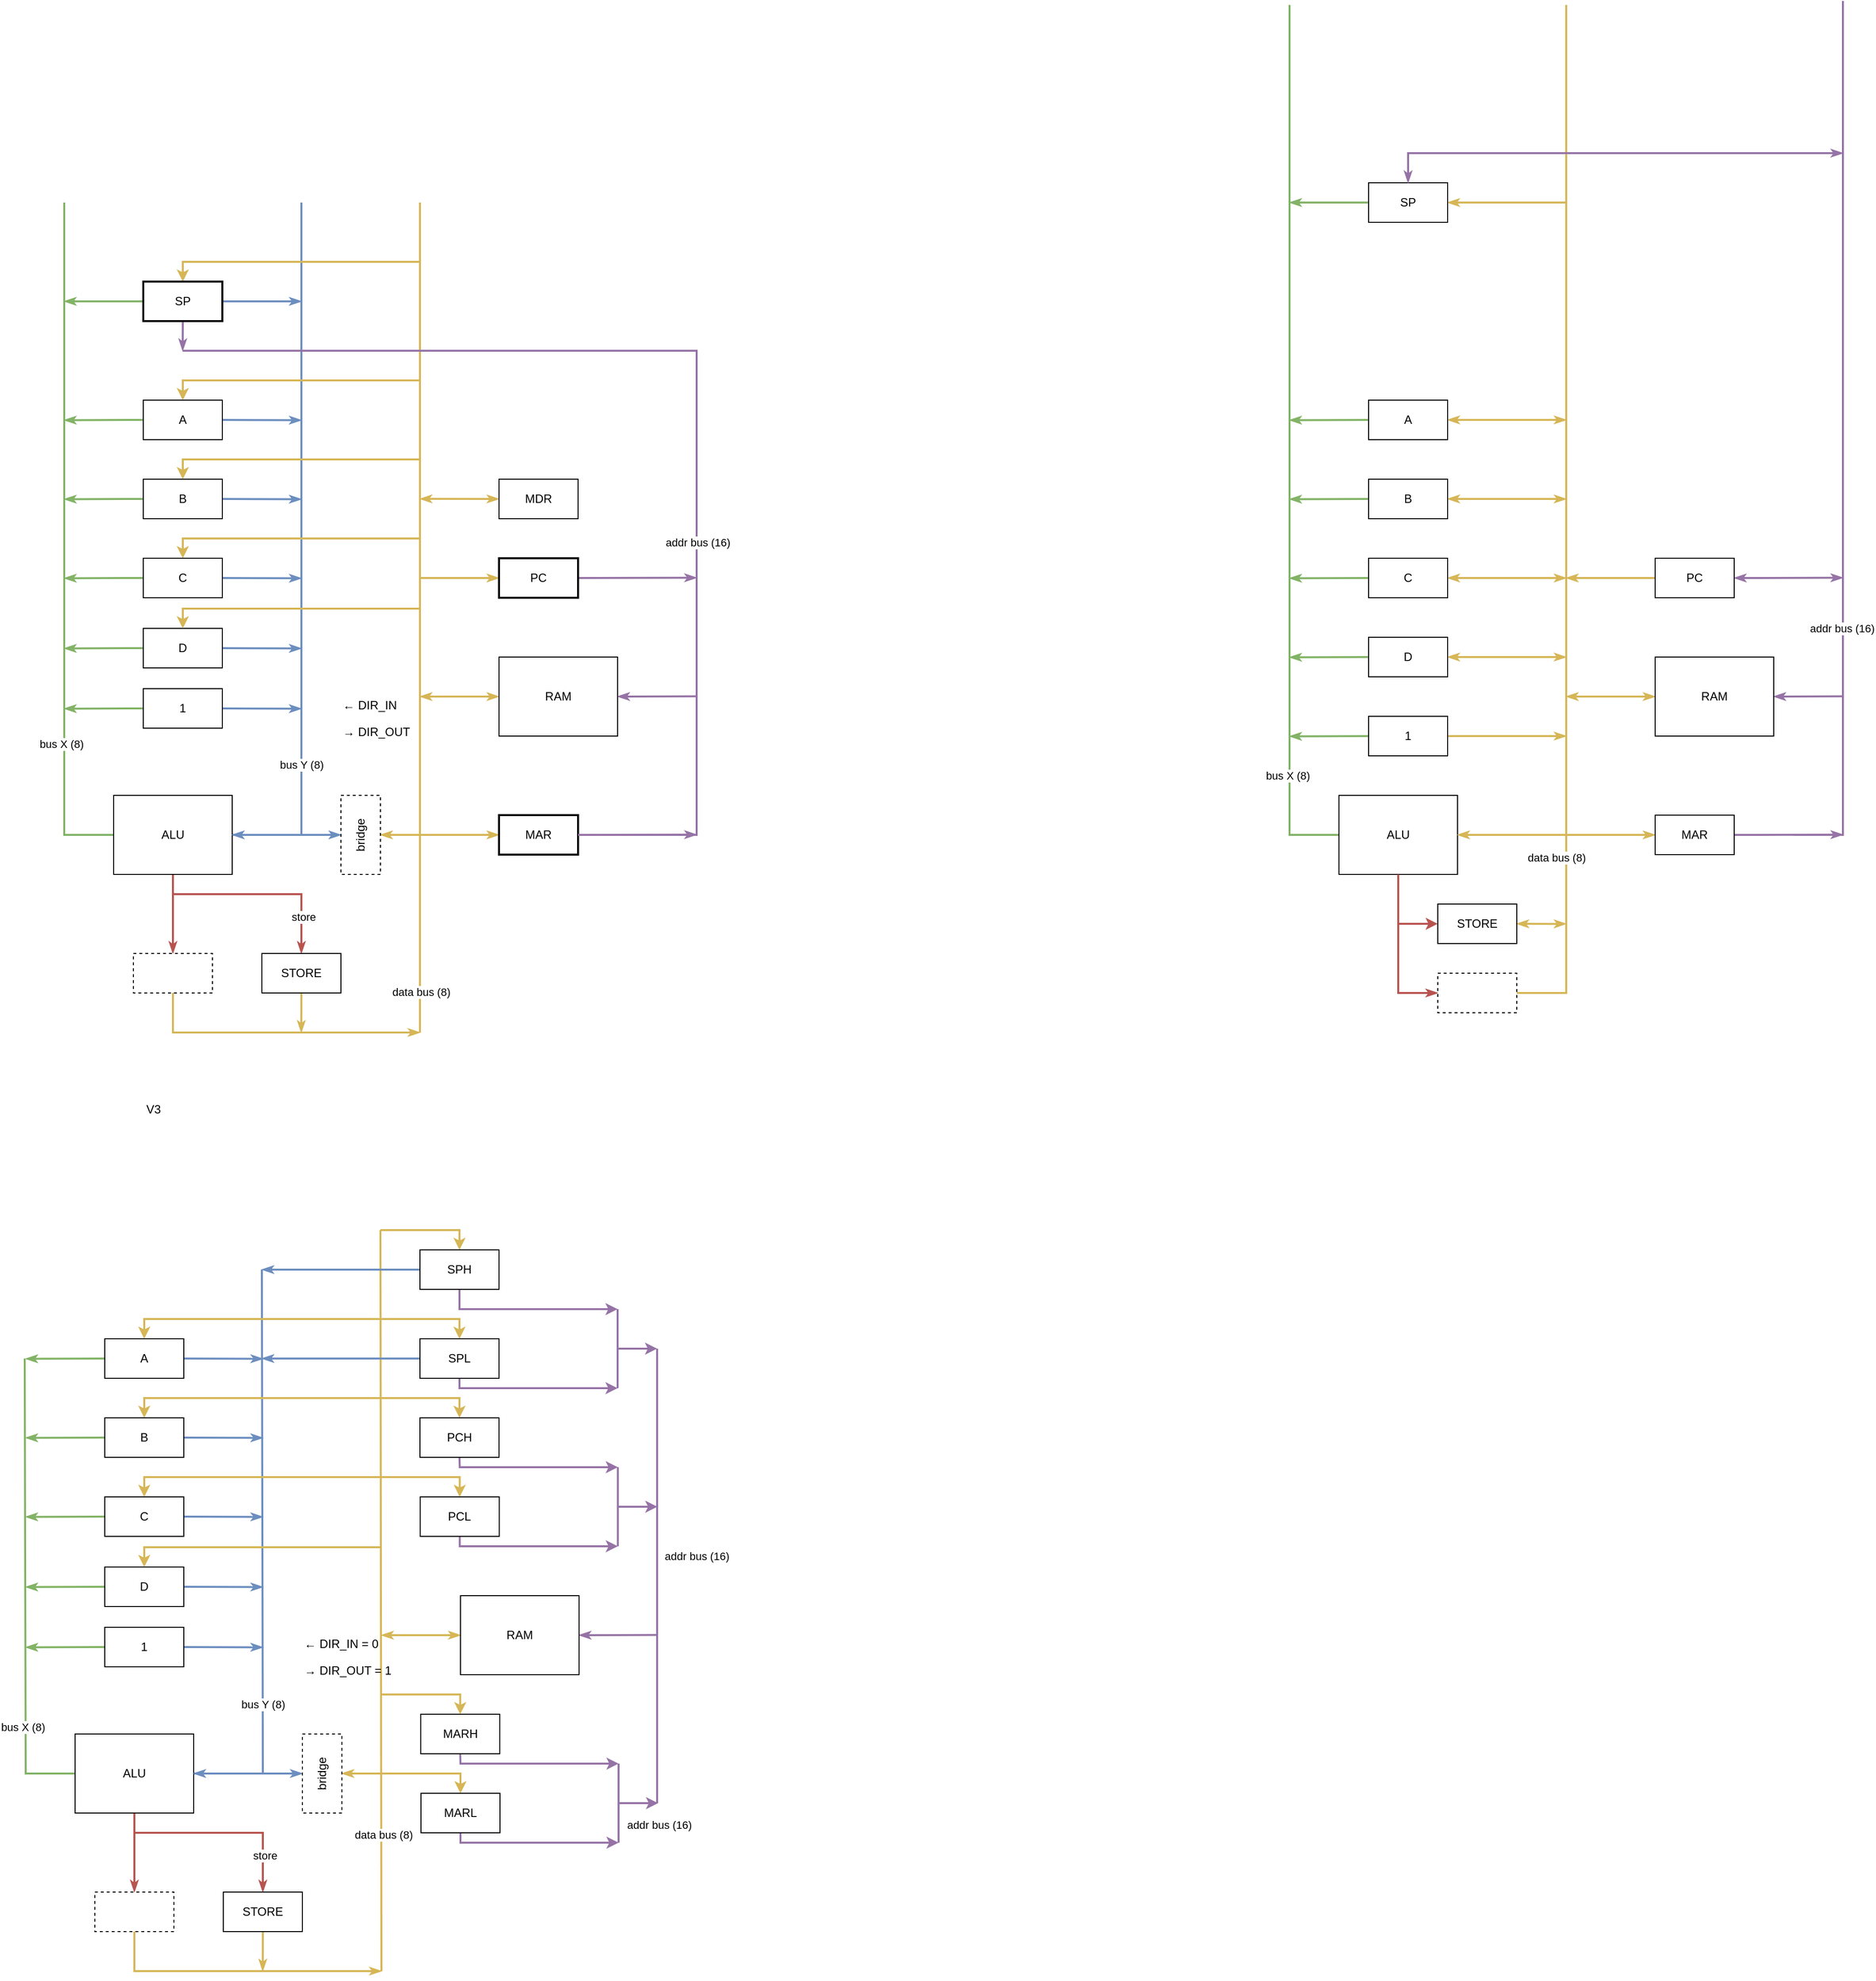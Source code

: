 <mxfile>
    <diagram id="ETKt579bIk2jOSbxSD9Q" name="Page-1">
        <mxGraphModel dx="2590" dy="2012" grid="0" gridSize="10" guides="1" tooltips="1" connect="1" arrows="1" fold="1" page="0" pageScale="1" pageWidth="850" pageHeight="1100" math="0" shadow="0">
            <root>
                <mxCell id="0"/>
                <mxCell id="1" parent="0"/>
                <mxCell id="23" style="edgeStyle=none;html=1;exitX=0.5;exitY=1;exitDx=0;exitDy=0;entryX=0.5;entryY=0;entryDx=0;entryDy=0;startArrow=none;startFill=0;endArrow=classicThin;endFill=1;fillColor=#f8cecc;strokeColor=#b85450;strokeWidth=2;" parent="1" source="2" target="22" edge="1">
                    <mxGeometry relative="1" as="geometry"/>
                </mxCell>
                <mxCell id="47" style="edgeStyle=none;html=1;exitX=0;exitY=0.5;exitDx=0;exitDy=0;startArrow=none;startFill=0;endArrow=none;endFill=0;fillColor=#d5e8d4;strokeColor=#82b366;strokeWidth=2;rounded=0;" parent="1" source="2" edge="1">
                    <mxGeometry relative="1" as="geometry">
                        <mxPoint x="120" y="-80" as="targetPoint"/>
                        <Array as="points">
                            <mxPoint x="120" y="560"/>
                        </Array>
                    </mxGeometry>
                </mxCell>
                <mxCell id="87" value="bus X (8)" style="edgeLabel;html=1;align=center;verticalAlign=middle;resizable=0;points=[];" parent="47" vertex="1" connectable="0">
                    <mxGeometry x="-0.5" y="1" relative="1" as="geometry">
                        <mxPoint x="-2" y="30" as="offset"/>
                    </mxGeometry>
                </mxCell>
                <mxCell id="51" style="edgeStyle=none;html=1;exitX=1;exitY=0.5;exitDx=0;exitDy=0;startArrow=none;startFill=0;endArrow=none;endFill=0;fillColor=#dae8fc;strokeColor=#6c8ebf;rounded=0;strokeWidth=2;" parent="1" source="2" edge="1">
                    <mxGeometry relative="1" as="geometry">
                        <mxPoint x="360" y="-80" as="targetPoint"/>
                        <Array as="points">
                            <mxPoint x="360" y="560"/>
                        </Array>
                    </mxGeometry>
                </mxCell>
                <mxCell id="88" value="bus Y (8)" style="edgeLabel;html=1;align=center;verticalAlign=middle;resizable=0;points=[];" parent="51" vertex="1" connectable="0">
                    <mxGeometry x="-0.603" relative="1" as="geometry">
                        <mxPoint as="offset"/>
                    </mxGeometry>
                </mxCell>
                <mxCell id="77" style="edgeStyle=none;rounded=0;html=1;exitX=0.5;exitY=1;exitDx=0;exitDy=0;entryX=0.5;entryY=0;entryDx=0;entryDy=0;startArrow=none;startFill=0;endArrow=classicThin;endFill=1;fillColor=#f8cecc;strokeColor=#b85450;strokeWidth=2;" parent="1" source="2" target="76" edge="1">
                    <mxGeometry relative="1" as="geometry">
                        <Array as="points">
                            <mxPoint x="230" y="620"/>
                            <mxPoint x="360" y="620"/>
                        </Array>
                    </mxGeometry>
                </mxCell>
                <mxCell id="93" value="store" style="edgeLabel;html=1;align=center;verticalAlign=middle;resizable=0;points=[];" parent="77" vertex="1" connectable="0">
                    <mxGeometry x="0.648" y="2" relative="1" as="geometry">
                        <mxPoint as="offset"/>
                    </mxGeometry>
                </mxCell>
                <mxCell id="2" value="ALU" style="rounded=0;whiteSpace=wrap;html=1;" parent="1" vertex="1">
                    <mxGeometry x="170" y="520" width="120" height="80" as="geometry"/>
                </mxCell>
                <mxCell id="45" style="edgeStyle=none;html=1;exitX=0;exitY=0.5;exitDx=0;exitDy=0;startArrow=none;startFill=0;endArrow=classicThin;endFill=1;fillColor=#d5e8d4;strokeColor=#82b366;strokeWidth=2;" parent="1" source="4" edge="1">
                    <mxGeometry relative="1" as="geometry">
                        <mxPoint x="120" y="300.261" as="targetPoint"/>
                    </mxGeometry>
                </mxCell>
                <mxCell id="52" style="edgeStyle=none;html=1;exitX=1;exitY=0.5;exitDx=0;exitDy=0;startArrow=none;startFill=0;endArrow=classicThin;endFill=1;fillColor=#dae8fc;strokeColor=#6c8ebf;strokeWidth=2;" parent="1" source="4" edge="1">
                    <mxGeometry relative="1" as="geometry">
                        <mxPoint x="360" y="300.261" as="targetPoint"/>
                    </mxGeometry>
                </mxCell>
                <mxCell id="68" style="edgeStyle=none;rounded=0;html=1;exitX=0.5;exitY=0;exitDx=0;exitDy=0;startArrow=classic;startFill=1;endArrow=none;endFill=0;fillColor=#fff2cc;strokeColor=#d6b656;strokeWidth=2;" parent="1" source="4" edge="1">
                    <mxGeometry relative="1" as="geometry">
                        <mxPoint x="480" y="260" as="targetPoint"/>
                        <Array as="points">
                            <mxPoint x="240" y="260"/>
                        </Array>
                    </mxGeometry>
                </mxCell>
                <mxCell id="4" value="C" style="rounded=0;whiteSpace=wrap;html=1;" parent="1" vertex="1">
                    <mxGeometry x="200" y="280" width="80" height="40" as="geometry"/>
                </mxCell>
                <mxCell id="46" style="edgeStyle=none;html=1;exitX=0;exitY=0.5;exitDx=0;exitDy=0;startArrow=none;startFill=0;endArrow=classicThin;endFill=1;fillColor=#d5e8d4;strokeColor=#82b366;strokeWidth=2;" parent="1" source="5" edge="1">
                    <mxGeometry relative="1" as="geometry">
                        <mxPoint x="120" y="220.261" as="targetPoint"/>
                    </mxGeometry>
                </mxCell>
                <mxCell id="53" style="edgeStyle=none;html=1;exitX=1;exitY=0.5;exitDx=0;exitDy=0;startArrow=none;startFill=0;endArrow=classicThin;endFill=1;fillColor=#dae8fc;strokeColor=#6c8ebf;strokeWidth=2;" parent="1" source="5" edge="1">
                    <mxGeometry relative="1" as="geometry">
                        <mxPoint x="360" y="220.261" as="targetPoint"/>
                    </mxGeometry>
                </mxCell>
                <mxCell id="69" style="edgeStyle=none;rounded=0;html=1;exitX=0.5;exitY=0;exitDx=0;exitDy=0;startArrow=classic;startFill=1;endArrow=none;endFill=0;fillColor=#fff2cc;strokeColor=#d6b656;strokeWidth=2;" parent="1" source="5" edge="1">
                    <mxGeometry relative="1" as="geometry">
                        <mxPoint x="480" y="180" as="targetPoint"/>
                        <Array as="points">
                            <mxPoint x="240" y="180"/>
                        </Array>
                    </mxGeometry>
                </mxCell>
                <mxCell id="5" value="B" style="rounded=0;whiteSpace=wrap;html=1;" parent="1" vertex="1">
                    <mxGeometry x="200" y="200" width="80" height="40" as="geometry"/>
                </mxCell>
                <mxCell id="48" style="edgeStyle=none;html=1;exitX=0;exitY=0.5;exitDx=0;exitDy=0;startArrow=none;startFill=0;endArrow=classicThin;endFill=1;fillColor=#d5e8d4;strokeColor=#82b366;strokeWidth=2;" parent="1" source="6" edge="1">
                    <mxGeometry relative="1" as="geometry">
                        <mxPoint x="120" y="140.261" as="targetPoint"/>
                    </mxGeometry>
                </mxCell>
                <mxCell id="54" style="edgeStyle=none;html=1;exitX=1;exitY=0.5;exitDx=0;exitDy=0;startArrow=none;startFill=0;endArrow=classicThin;endFill=1;fillColor=#dae8fc;strokeColor=#6c8ebf;strokeWidth=2;" parent="1" source="6" edge="1">
                    <mxGeometry relative="1" as="geometry">
                        <mxPoint x="360" y="140.261" as="targetPoint"/>
                    </mxGeometry>
                </mxCell>
                <mxCell id="70" style="edgeStyle=none;rounded=0;html=1;exitX=0.5;exitY=0;exitDx=0;exitDy=0;startArrow=classic;startFill=1;endArrow=none;endFill=0;fillColor=#fff2cc;strokeColor=#d6b656;strokeWidth=2;" parent="1" source="6" edge="1">
                    <mxGeometry relative="1" as="geometry">
                        <mxPoint x="480" y="100" as="targetPoint"/>
                        <Array as="points">
                            <mxPoint x="240" y="100"/>
                        </Array>
                    </mxGeometry>
                </mxCell>
                <mxCell id="6" value="A" style="rounded=0;whiteSpace=wrap;html=1;" parent="1" vertex="1">
                    <mxGeometry x="200" y="120" width="80" height="40" as="geometry"/>
                </mxCell>
                <mxCell id="20" style="edgeStyle=none;html=1;exitX=0;exitY=0.5;exitDx=0;exitDy=0;startArrow=classicThin;startFill=1;endArrow=classicThin;endFill=1;fillColor=#dae8fc;strokeColor=#6c8ebf;entryX=1;entryY=0.5;entryDx=0;entryDy=0;strokeWidth=2;" parent="1" source="19" target="2" edge="1">
                    <mxGeometry relative="1" as="geometry">
                        <mxPoint x="360" y="460" as="targetPoint"/>
                    </mxGeometry>
                </mxCell>
                <mxCell id="55" style="edgeStyle=none;html=1;exitX=1;exitY=0.5;exitDx=0;exitDy=0;startArrow=classicThin;startFill=1;endArrow=none;endFill=0;fillColor=#fff2cc;strokeColor=#d6b656;strokeWidth=2;" parent="1" source="19" edge="1">
                    <mxGeometry relative="1" as="geometry">
                        <mxPoint x="480" y="560" as="targetPoint"/>
                    </mxGeometry>
                </mxCell>
                <mxCell id="19" value="bridge" style="rounded=0;whiteSpace=wrap;html=1;dashed=1;horizontal=0;" parent="1" vertex="1">
                    <mxGeometry x="400" y="520" width="40" height="80" as="geometry"/>
                </mxCell>
                <mxCell id="66" style="edgeStyle=none;rounded=0;html=1;exitX=0.5;exitY=1;exitDx=0;exitDy=0;startArrow=none;startFill=0;endArrow=classicThin;endFill=1;fillColor=#fff2cc;strokeColor=#d6b656;strokeWidth=2;" parent="1" source="22" edge="1">
                    <mxGeometry relative="1" as="geometry">
                        <mxPoint x="480" y="760" as="targetPoint"/>
                        <Array as="points">
                            <mxPoint x="230" y="760"/>
                        </Array>
                    </mxGeometry>
                </mxCell>
                <mxCell id="22" value="" style="rounded=0;whiteSpace=wrap;html=1;dashed=1;" parent="1" vertex="1">
                    <mxGeometry x="190" y="680" width="80" height="40" as="geometry"/>
                </mxCell>
                <mxCell id="33" style="edgeStyle=none;html=1;exitX=0;exitY=0.5;exitDx=0;exitDy=0;startArrow=classicThin;startFill=1;endArrow=classicThin;endFill=1;fillColor=#fff2cc;strokeColor=#d6b656;strokeWidth=2;" parent="1" source="24" edge="1">
                    <mxGeometry relative="1" as="geometry">
                        <mxPoint x="480" y="420" as="targetPoint"/>
                    </mxGeometry>
                </mxCell>
                <mxCell id="85" style="edgeStyle=none;rounded=0;html=1;exitX=1;exitY=0.5;exitDx=0;exitDy=0;strokeWidth=2;startArrow=classicThin;startFill=1;endArrow=none;endFill=0;fillColor=#e1d5e7;strokeColor=#9673a6;" parent="1" source="24" edge="1">
                    <mxGeometry relative="1" as="geometry">
                        <mxPoint x="760.0" y="419.769" as="targetPoint"/>
                    </mxGeometry>
                </mxCell>
                <mxCell id="24" value="RAM" style="rounded=0;whiteSpace=wrap;html=1;" parent="1" vertex="1">
                    <mxGeometry x="560" y="380" width="120" height="80" as="geometry"/>
                </mxCell>
                <mxCell id="34" style="edgeStyle=none;html=1;exitX=0;exitY=0.5;exitDx=0;exitDy=0;startArrow=classicThin;startFill=1;endArrow=none;endFill=0;fillColor=#fff2cc;strokeColor=#d6b656;strokeWidth=2;" parent="1" source="25" edge="1">
                    <mxGeometry relative="1" as="geometry">
                        <mxPoint x="480" y="560" as="targetPoint"/>
                    </mxGeometry>
                </mxCell>
                <mxCell id="84" style="edgeStyle=none;rounded=0;html=1;exitX=1;exitY=0.5;exitDx=0;exitDy=0;strokeWidth=2;startArrow=none;startFill=0;endArrow=classicThin;endFill=1;fillColor=#e1d5e7;strokeColor=#9673a6;" parent="1" source="25" edge="1">
                    <mxGeometry relative="1" as="geometry">
                        <mxPoint x="760.0" y="559.769" as="targetPoint"/>
                    </mxGeometry>
                </mxCell>
                <mxCell id="25" value="MAR" style="rounded=0;whiteSpace=wrap;html=1;strokeWidth=2;" parent="1" vertex="1">
                    <mxGeometry x="560" y="540" width="80" height="40" as="geometry"/>
                </mxCell>
                <mxCell id="36" style="edgeStyle=none;html=1;exitX=0;exitY=0.5;exitDx=0;exitDy=0;startArrow=classicThin;startFill=1;endArrow=none;endFill=0;fillColor=#fff2cc;strokeColor=#d6b656;strokeWidth=2;" parent="1" source="26" edge="1">
                    <mxGeometry relative="1" as="geometry">
                        <mxPoint x="480" y="300" as="targetPoint"/>
                    </mxGeometry>
                </mxCell>
                <mxCell id="83" style="edgeStyle=none;rounded=0;html=1;exitX=1;exitY=0.5;exitDx=0;exitDy=0;strokeWidth=2;startArrow=none;startFill=0;endArrow=classicThin;endFill=1;fillColor=#e1d5e7;strokeColor=#9673a6;" parent="1" source="26" edge="1">
                    <mxGeometry relative="1" as="geometry">
                        <mxPoint x="760.0" y="299.769" as="targetPoint"/>
                    </mxGeometry>
                </mxCell>
                <mxCell id="26" value="PC" style="rounded=0;whiteSpace=wrap;html=1;strokeWidth=2;" parent="1" vertex="1">
                    <mxGeometry x="560" y="280" width="80" height="40" as="geometry"/>
                </mxCell>
                <mxCell id="43" style="edgeStyle=none;html=1;exitX=0;exitY=0.5;exitDx=0;exitDy=0;startArrow=none;startFill=0;endArrow=classicThin;endFill=1;fillColor=#d5e8d4;strokeColor=#82b366;strokeWidth=2;" parent="1" source="42" edge="1">
                    <mxGeometry relative="1" as="geometry">
                        <mxPoint x="120" y="432.261" as="targetPoint"/>
                    </mxGeometry>
                </mxCell>
                <mxCell id="44" style="edgeStyle=none;html=1;exitX=1;exitY=0.5;exitDx=0;exitDy=0;startArrow=none;startFill=0;endArrow=classicThin;endFill=1;fillColor=#dae8fc;strokeColor=#6c8ebf;strokeWidth=2;" parent="1" source="42" edge="1">
                    <mxGeometry relative="1" as="geometry">
                        <mxPoint x="360" y="432.261" as="targetPoint"/>
                    </mxGeometry>
                </mxCell>
                <mxCell id="42" value="1" style="rounded=0;whiteSpace=wrap;html=1;" parent="1" vertex="1">
                    <mxGeometry x="200" y="412" width="80" height="40" as="geometry"/>
                </mxCell>
                <mxCell id="63" style="edgeStyle=none;rounded=0;html=1;exitX=0;exitY=0.5;exitDx=0;exitDy=0;startArrow=none;startFill=0;endArrow=classicThin;endFill=1;fillColor=#d5e8d4;strokeColor=#82b366;strokeWidth=2;" parent="1" source="62" edge="1">
                    <mxGeometry relative="1" as="geometry">
                        <mxPoint x="120" y="20" as="targetPoint"/>
                    </mxGeometry>
                </mxCell>
                <mxCell id="64" style="edgeStyle=none;rounded=0;html=1;exitX=1;exitY=0.5;exitDx=0;exitDy=0;startArrow=none;startFill=0;endArrow=classicThin;endFill=1;fillColor=#dae8fc;strokeColor=#6c8ebf;strokeWidth=2;" parent="1" source="62" edge="1">
                    <mxGeometry relative="1" as="geometry">
                        <mxPoint x="360" y="20" as="targetPoint"/>
                    </mxGeometry>
                </mxCell>
                <mxCell id="71" style="edgeStyle=none;rounded=0;html=1;exitX=0.5;exitY=0;exitDx=0;exitDy=0;startArrow=classic;startFill=1;endArrow=none;endFill=0;fillColor=#fff2cc;strokeColor=#d6b656;strokeWidth=2;" parent="1" source="62" edge="1">
                    <mxGeometry relative="1" as="geometry">
                        <mxPoint x="480" y="-20" as="targetPoint"/>
                        <Array as="points">
                            <mxPoint x="240" y="-20"/>
                        </Array>
                    </mxGeometry>
                </mxCell>
                <mxCell id="86" style="edgeStyle=none;rounded=0;html=1;exitX=0.5;exitY=1;exitDx=0;exitDy=0;strokeWidth=2;startArrow=none;startFill=0;endArrow=classicThin;endFill=1;fillColor=#e1d5e7;strokeColor=#9673a6;" parent="1" source="62" edge="1">
                    <mxGeometry relative="1" as="geometry">
                        <mxPoint x="239.87" y="70" as="targetPoint"/>
                    </mxGeometry>
                </mxCell>
                <mxCell id="62" value="SP" style="rounded=0;whiteSpace=wrap;html=1;strokeWidth=2;" parent="1" vertex="1">
                    <mxGeometry x="200" width="80" height="40" as="geometry"/>
                </mxCell>
                <mxCell id="65" value="" style="endArrow=none;html=1;rounded=0;fillColor=#fff2cc;strokeColor=#d6b656;strokeWidth=2;" parent="1" edge="1">
                    <mxGeometry width="50" height="50" relative="1" as="geometry">
                        <mxPoint x="480" y="760" as="sourcePoint"/>
                        <mxPoint x="480" y="-80" as="targetPoint"/>
                    </mxGeometry>
                </mxCell>
                <mxCell id="89" value="data bus (8)" style="edgeLabel;html=1;align=center;verticalAlign=middle;resizable=0;points=[];" parent="65" vertex="1" connectable="0">
                    <mxGeometry x="-0.712" y="-1" relative="1" as="geometry">
                        <mxPoint y="80" as="offset"/>
                    </mxGeometry>
                </mxCell>
                <mxCell id="79" style="edgeStyle=none;rounded=1;html=1;exitX=0.5;exitY=1;exitDx=0;exitDy=0;startArrow=none;startFill=0;endArrow=classicThin;endFill=1;fillColor=#fff2cc;strokeColor=#d6b656;strokeWidth=2;" parent="1" source="76" edge="1">
                    <mxGeometry relative="1" as="geometry">
                        <mxPoint x="359.91" y="760" as="targetPoint"/>
                    </mxGeometry>
                </mxCell>
                <mxCell id="76" value="STORE" style="rounded=0;whiteSpace=wrap;html=1;" parent="1" vertex="1">
                    <mxGeometry x="320" y="680" width="80" height="40" as="geometry"/>
                </mxCell>
                <mxCell id="80" value="" style="endArrow=none;html=1;rounded=0;strokeWidth=2;fillColor=#e1d5e7;strokeColor=#9673a6;exitX=1;exitY=0.5;exitDx=0;exitDy=0;" parent="1" source="25" edge="1">
                    <mxGeometry width="50" height="50" relative="1" as="geometry">
                        <mxPoint x="760" y="520" as="sourcePoint"/>
                        <mxPoint x="240" y="70" as="targetPoint"/>
                        <Array as="points">
                            <mxPoint x="760" y="560"/>
                            <mxPoint x="760" y="70"/>
                        </Array>
                    </mxGeometry>
                </mxCell>
                <mxCell id="90" value="addr bus (16)" style="edgeLabel;html=1;align=center;verticalAlign=middle;resizable=0;points=[];" parent="80" vertex="1" connectable="0">
                    <mxGeometry x="-0.263" y="-1" relative="1" as="geometry">
                        <mxPoint as="offset"/>
                    </mxGeometry>
                </mxCell>
                <mxCell id="91" value="&lt;p&gt;&lt;font style=&quot;font-size: 12px;&quot;&gt;← DIR_IN&lt;/font&gt;&lt;/p&gt;&lt;p&gt;&lt;span style=&quot;background-color: initial;&quot;&gt;→ DIR_OUT&lt;/span&gt;&lt;/p&gt;" style="text;html=1;align=left;verticalAlign=middle;resizable=0;points=[];autosize=1;strokeColor=none;fillColor=none;" parent="1" vertex="1">
                    <mxGeometry x="400" y="403" width="86" height="77" as="geometry"/>
                </mxCell>
                <mxCell id="95" style="edgeStyle=none;html=1;exitX=0;exitY=0.5;exitDx=0;exitDy=0;startArrow=none;startFill=0;endArrow=none;endFill=0;fillColor=#d5e8d4;strokeColor=#82b366;strokeWidth=2;rounded=0;" parent="1" source="101" edge="1">
                    <mxGeometry relative="1" as="geometry">
                        <mxPoint x="1360" y="-280" as="targetPoint"/>
                        <Array as="points">
                            <mxPoint x="1360" y="560"/>
                        </Array>
                    </mxGeometry>
                </mxCell>
                <mxCell id="96" value="bus X (8)" style="edgeLabel;html=1;align=center;verticalAlign=middle;resizable=0;points=[];" parent="95" vertex="1" connectable="0">
                    <mxGeometry x="-0.5" y="1" relative="1" as="geometry">
                        <mxPoint x="-1" y="112" as="offset"/>
                    </mxGeometry>
                </mxCell>
                <mxCell id="156" style="edgeStyle=none;html=1;exitX=0.5;exitY=1;exitDx=0;exitDy=0;entryX=0;entryY=0.5;entryDx=0;entryDy=0;strokeWidth=2;startArrow=none;startFill=0;endArrow=classic;endFill=1;rounded=0;fillColor=#f8cecc;strokeColor=#b85450;" parent="1" source="101" target="155" edge="1">
                    <mxGeometry relative="1" as="geometry">
                        <Array as="points">
                            <mxPoint x="1470" y="650"/>
                        </Array>
                    </mxGeometry>
                </mxCell>
                <mxCell id="101" value="ALU" style="rounded=0;whiteSpace=wrap;html=1;" parent="1" vertex="1">
                    <mxGeometry x="1410" y="520" width="120" height="80" as="geometry"/>
                </mxCell>
                <mxCell id="102" style="edgeStyle=none;html=1;exitX=0;exitY=0.5;exitDx=0;exitDy=0;startArrow=none;startFill=0;endArrow=classicThin;endFill=1;fillColor=#d5e8d4;strokeColor=#82b366;strokeWidth=2;" parent="1" source="105" edge="1">
                    <mxGeometry relative="1" as="geometry">
                        <mxPoint x="1360" y="300.261" as="targetPoint"/>
                    </mxGeometry>
                </mxCell>
                <mxCell id="103" style="edgeStyle=none;html=1;exitX=1;exitY=0.5;exitDx=0;exitDy=0;startArrow=classicThin;startFill=1;endArrow=classicThin;endFill=1;fillColor=#fff2cc;strokeColor=#d6b656;strokeWidth=2;" parent="1" source="105" edge="1">
                    <mxGeometry relative="1" as="geometry">
                        <mxPoint x="1640" y="300" as="targetPoint"/>
                    </mxGeometry>
                </mxCell>
                <mxCell id="105" value="C" style="rounded=0;whiteSpace=wrap;html=1;" parent="1" vertex="1">
                    <mxGeometry x="1440" y="280" width="80" height="40" as="geometry"/>
                </mxCell>
                <mxCell id="106" style="edgeStyle=none;html=1;exitX=0;exitY=0.5;exitDx=0;exitDy=0;startArrow=none;startFill=0;endArrow=classicThin;endFill=1;fillColor=#d5e8d4;strokeColor=#82b366;strokeWidth=2;" parent="1" source="109" edge="1">
                    <mxGeometry relative="1" as="geometry">
                        <mxPoint x="1360" y="220.261" as="targetPoint"/>
                    </mxGeometry>
                </mxCell>
                <mxCell id="107" style="edgeStyle=none;html=1;exitX=1;exitY=0.5;exitDx=0;exitDy=0;startArrow=classicThin;startFill=1;endArrow=classicThin;endFill=1;fillColor=#fff2cc;strokeColor=#d6b656;strokeWidth=2;" parent="1" source="109" edge="1">
                    <mxGeometry relative="1" as="geometry">
                        <mxPoint x="1640" y="220" as="targetPoint"/>
                    </mxGeometry>
                </mxCell>
                <mxCell id="109" value="B" style="rounded=0;whiteSpace=wrap;html=1;" parent="1" vertex="1">
                    <mxGeometry x="1440" y="200" width="80" height="40" as="geometry"/>
                </mxCell>
                <mxCell id="110" style="edgeStyle=none;html=1;exitX=0;exitY=0.5;exitDx=0;exitDy=0;startArrow=none;startFill=0;endArrow=classicThin;endFill=1;fillColor=#d5e8d4;strokeColor=#82b366;strokeWidth=2;" parent="1" source="113" edge="1">
                    <mxGeometry relative="1" as="geometry">
                        <mxPoint x="1360" y="140.261" as="targetPoint"/>
                    </mxGeometry>
                </mxCell>
                <mxCell id="111" style="edgeStyle=none;html=1;exitX=1;exitY=0.5;exitDx=0;exitDy=0;startArrow=classicThin;startFill=1;endArrow=classicThin;endFill=1;fillColor=#fff2cc;strokeColor=#d6b656;strokeWidth=2;" parent="1" source="113" edge="1">
                    <mxGeometry relative="1" as="geometry">
                        <mxPoint x="1640" y="140" as="targetPoint"/>
                    </mxGeometry>
                </mxCell>
                <mxCell id="113" value="A" style="rounded=0;whiteSpace=wrap;html=1;" parent="1" vertex="1">
                    <mxGeometry x="1440" y="120" width="80" height="40" as="geometry"/>
                </mxCell>
                <mxCell id="117" style="edgeStyle=none;rounded=0;html=1;startArrow=none;startFill=0;endArrow=classicThin;endFill=1;fillColor=#f8cecc;strokeColor=#b85450;strokeWidth=2;exitX=0.5;exitY=1;exitDx=0;exitDy=0;entryX=0;entryY=0.5;entryDx=0;entryDy=0;" parent="1" source="101" target="153" edge="1">
                    <mxGeometry relative="1" as="geometry">
                        <mxPoint x="1640" y="650" as="targetPoint"/>
                        <Array as="points">
                            <mxPoint x="1470" y="720"/>
                        </Array>
                        <mxPoint x="1389" y="652" as="sourcePoint"/>
                    </mxGeometry>
                </mxCell>
                <mxCell id="119" style="edgeStyle=none;html=1;exitX=0;exitY=0.5;exitDx=0;exitDy=0;startArrow=classicThin;startFill=1;endArrow=classicThin;endFill=1;fillColor=#fff2cc;strokeColor=#d6b656;strokeWidth=2;" parent="1" source="121" edge="1">
                    <mxGeometry relative="1" as="geometry">
                        <mxPoint x="1640.0" y="420" as="targetPoint"/>
                    </mxGeometry>
                </mxCell>
                <mxCell id="120" style="edgeStyle=none;rounded=0;html=1;exitX=1;exitY=0.5;exitDx=0;exitDy=0;strokeWidth=2;startArrow=classicThin;startFill=1;endArrow=none;endFill=0;fillColor=#e1d5e7;strokeColor=#9673a6;" parent="1" source="121" edge="1">
                    <mxGeometry relative="1" as="geometry">
                        <mxPoint x="1920" y="419.769" as="targetPoint"/>
                    </mxGeometry>
                </mxCell>
                <mxCell id="121" value="RAM" style="rounded=0;whiteSpace=wrap;html=1;" parent="1" vertex="1">
                    <mxGeometry x="1730" y="380" width="120" height="80" as="geometry"/>
                </mxCell>
                <mxCell id="122" style="edgeStyle=none;html=1;exitX=0;exitY=0.5;exitDx=0;exitDy=0;startArrow=classicThin;startFill=1;endArrow=none;endFill=0;fillColor=#fff2cc;strokeColor=#d6b656;strokeWidth=2;" parent="1" source="124" edge="1">
                    <mxGeometry relative="1" as="geometry">
                        <mxPoint x="1640.0" y="560" as="targetPoint"/>
                    </mxGeometry>
                </mxCell>
                <mxCell id="123" style="edgeStyle=none;rounded=0;html=1;exitX=1;exitY=0.5;exitDx=0;exitDy=0;strokeWidth=2;startArrow=none;startFill=0;endArrow=classicThin;endFill=1;fillColor=#e1d5e7;strokeColor=#9673a6;" parent="1" source="124" edge="1">
                    <mxGeometry relative="1" as="geometry">
                        <mxPoint x="1920" y="559.769" as="targetPoint"/>
                    </mxGeometry>
                </mxCell>
                <mxCell id="124" value="MAR" style="rounded=0;whiteSpace=wrap;html=1;" parent="1" vertex="1">
                    <mxGeometry x="1730" y="540" width="80" height="40" as="geometry"/>
                </mxCell>
                <mxCell id="125" style="edgeStyle=none;html=1;exitX=0;exitY=0.5;exitDx=0;exitDy=0;startArrow=none;startFill=0;endArrow=classicThin;endFill=1;fillColor=#fff2cc;strokeColor=#d6b656;strokeWidth=2;" parent="1" source="127" edge="1">
                    <mxGeometry relative="1" as="geometry">
                        <mxPoint x="1640.0" y="300" as="targetPoint"/>
                    </mxGeometry>
                </mxCell>
                <mxCell id="126" style="edgeStyle=none;rounded=0;html=1;exitX=1;exitY=0.5;exitDx=0;exitDy=0;strokeWidth=2;startArrow=classicThin;startFill=1;endArrow=classicThin;endFill=1;fillColor=#e1d5e7;strokeColor=#9673a6;" parent="1" source="127" edge="1">
                    <mxGeometry relative="1" as="geometry">
                        <mxPoint x="1920" y="299.769" as="targetPoint"/>
                    </mxGeometry>
                </mxCell>
                <mxCell id="127" value="PC" style="rounded=0;whiteSpace=wrap;html=1;" parent="1" vertex="1">
                    <mxGeometry x="1730" y="280" width="80" height="40" as="geometry"/>
                </mxCell>
                <mxCell id="128" style="edgeStyle=none;html=1;exitX=0;exitY=0.5;exitDx=0;exitDy=0;startArrow=none;startFill=0;endArrow=classicThin;endFill=1;fillColor=#d5e8d4;strokeColor=#82b366;strokeWidth=2;" parent="1" source="130" edge="1">
                    <mxGeometry relative="1" as="geometry">
                        <mxPoint x="1360" y="460.261" as="targetPoint"/>
                    </mxGeometry>
                </mxCell>
                <mxCell id="129" style="edgeStyle=none;html=1;exitX=1;exitY=0.5;exitDx=0;exitDy=0;startArrow=none;startFill=0;endArrow=classicThin;endFill=1;fillColor=#fff2cc;strokeColor=#d6b656;strokeWidth=2;" parent="1" source="130" edge="1">
                    <mxGeometry relative="1" as="geometry">
                        <mxPoint x="1640" y="460" as="targetPoint"/>
                    </mxGeometry>
                </mxCell>
                <mxCell id="130" value="1" style="rounded=0;whiteSpace=wrap;html=1;" parent="1" vertex="1">
                    <mxGeometry x="1440" y="440" width="80" height="40" as="geometry"/>
                </mxCell>
                <mxCell id="136" value="" style="endArrow=none;html=1;rounded=0;fillColor=#fff2cc;strokeColor=#d6b656;strokeWidth=2;exitX=1;exitY=0.5;exitDx=0;exitDy=0;" parent="1" source="153" edge="1">
                    <mxGeometry width="50" height="50" relative="1" as="geometry">
                        <mxPoint x="1640" y="650" as="sourcePoint"/>
                        <mxPoint x="1640" y="-280" as="targetPoint"/>
                        <Array as="points">
                            <mxPoint x="1640" y="720"/>
                        </Array>
                    </mxGeometry>
                </mxCell>
                <mxCell id="137" value="data bus (8)" style="edgeLabel;html=1;align=center;verticalAlign=middle;resizable=0;points=[];" parent="136" vertex="1" connectable="0">
                    <mxGeometry x="-0.712" y="-1" relative="1" as="geometry">
                        <mxPoint x="-11" y="-36" as="offset"/>
                    </mxGeometry>
                </mxCell>
                <mxCell id="142" value="" style="endArrow=none;html=1;rounded=0;strokeWidth=2;fillColor=#e1d5e7;strokeColor=#9673a6;exitX=1;exitY=0.5;exitDx=0;exitDy=0;" parent="1" edge="1">
                    <mxGeometry width="50" height="50" relative="1" as="geometry">
                        <mxPoint x="1870" y="560" as="sourcePoint"/>
                        <mxPoint x="1920" y="-284" as="targetPoint"/>
                        <Array as="points">
                            <mxPoint x="1920" y="560"/>
                            <mxPoint x="1920" y="70"/>
                        </Array>
                    </mxGeometry>
                </mxCell>
                <mxCell id="143" value="addr bus (16)" style="edgeLabel;html=1;align=center;verticalAlign=middle;resizable=0;points=[];" parent="142" vertex="1" connectable="0">
                    <mxGeometry x="-0.263" y="-1" relative="1" as="geometry">
                        <mxPoint x="-2" y="70" as="offset"/>
                    </mxGeometry>
                </mxCell>
                <mxCell id="146" style="edgeStyle=none;rounded=0;html=1;exitX=1;exitY=0.5;exitDx=0;exitDy=0;startArrow=none;startFill=0;endArrow=classicThin;endFill=1;fillColor=#d5e8d4;strokeColor=#82b366;strokeWidth=2;" parent="1" source="148" edge="1">
                    <mxGeometry relative="1" as="geometry">
                        <mxPoint x="1360" y="-80" as="targetPoint"/>
                    </mxGeometry>
                </mxCell>
                <mxCell id="147" style="edgeStyle=none;html=1;exitX=1;exitY=0.5;exitDx=0;exitDy=0;startArrow=classicThin;startFill=1;endArrow=none;endFill=0;strokeWidth=2;fillColor=#fff2cc;strokeColor=#d6b656;" parent="1" source="148" edge="1">
                    <mxGeometry relative="1" as="geometry">
                        <mxPoint x="1640" y="-80" as="targetPoint"/>
                    </mxGeometry>
                </mxCell>
                <mxCell id="148" value="SP" style="rounded=0;whiteSpace=wrap;html=1;" parent="1" vertex="1">
                    <mxGeometry x="1440" y="-100" width="80" height="40" as="geometry"/>
                </mxCell>
                <mxCell id="150" style="edgeStyle=none;rounded=0;html=1;exitX=0.5;exitY=0;exitDx=0;exitDy=0;strokeWidth=2;startArrow=classicThin;startFill=1;endArrow=classicThin;endFill=1;fillColor=#e1d5e7;strokeColor=#9673a6;" parent="1" source="148" edge="1">
                    <mxGeometry relative="1" as="geometry">
                        <mxPoint x="1920" y="-130" as="targetPoint"/>
                        <mxPoint x="1700" y="-39.67" as="sourcePoint"/>
                        <Array as="points">
                            <mxPoint x="1480" y="-130"/>
                        </Array>
                    </mxGeometry>
                </mxCell>
                <mxCell id="152" value="" style="endArrow=none;html=1;strokeWidth=2;fillColor=#fff2cc;strokeColor=#d6b656;exitX=1;exitY=0.5;exitDx=0;exitDy=0;endFill=0;startArrow=classicThin;startFill=1;" parent="1" source="101" edge="1">
                    <mxGeometry width="50" height="50" relative="1" as="geometry">
                        <mxPoint x="1600" y="560" as="sourcePoint"/>
                        <mxPoint x="1640" y="560" as="targetPoint"/>
                    </mxGeometry>
                </mxCell>
                <mxCell id="153" value="" style="rounded=0;whiteSpace=wrap;html=1;dashed=1;" parent="1" vertex="1">
                    <mxGeometry x="1510" y="700" width="80" height="40" as="geometry"/>
                </mxCell>
                <mxCell id="157" style="edgeStyle=none;rounded=0;html=1;exitX=1;exitY=0.5;exitDx=0;exitDy=0;strokeWidth=2;startArrow=classicThin;startFill=1;endArrow=classicThin;endFill=1;fillColor=#fff2cc;strokeColor=#d6b656;" parent="1" source="155" edge="1">
                    <mxGeometry relative="1" as="geometry">
                        <mxPoint x="1640" y="650.081" as="targetPoint"/>
                    </mxGeometry>
                </mxCell>
                <mxCell id="155" value="STORE" style="rounded=0;whiteSpace=wrap;html=1;" parent="1" vertex="1">
                    <mxGeometry x="1510" y="630" width="80" height="40" as="geometry"/>
                </mxCell>
                <mxCell id="159" style="edgeStyle=none;rounded=0;html=1;exitX=0;exitY=0.5;exitDx=0;exitDy=0;strokeWidth=2;startArrow=classicThin;startFill=1;endArrow=classicThin;endFill=1;fillColor=#fff2cc;strokeColor=#d6b656;" parent="1" source="158" edge="1">
                    <mxGeometry relative="1" as="geometry">
                        <mxPoint x="480" y="219.889" as="targetPoint"/>
                    </mxGeometry>
                </mxCell>
                <mxCell id="158" value="MDR" style="rounded=0;whiteSpace=wrap;html=1;" parent="1" vertex="1">
                    <mxGeometry x="560" y="200" width="80" height="40" as="geometry"/>
                </mxCell>
                <mxCell id="162" style="edgeStyle=none;html=1;exitX=0;exitY=0.5;exitDx=0;exitDy=0;startArrow=none;startFill=0;endArrow=classicThin;endFill=1;fillColor=#d5e8d4;strokeColor=#82b366;strokeWidth=2;" parent="1" source="164" edge="1">
                    <mxGeometry relative="1" as="geometry">
                        <mxPoint x="1360" y="380.261" as="targetPoint"/>
                    </mxGeometry>
                </mxCell>
                <mxCell id="163" style="edgeStyle=none;html=1;exitX=1;exitY=0.5;exitDx=0;exitDy=0;startArrow=classicThin;startFill=1;endArrow=classicThin;endFill=1;fillColor=#fff2cc;strokeColor=#d6b656;strokeWidth=2;" parent="1" source="164" edge="1">
                    <mxGeometry relative="1" as="geometry">
                        <mxPoint x="1640" y="380" as="targetPoint"/>
                    </mxGeometry>
                </mxCell>
                <mxCell id="164" value="D" style="rounded=0;whiteSpace=wrap;html=1;" parent="1" vertex="1">
                    <mxGeometry x="1440" y="360" width="80" height="40" as="geometry"/>
                </mxCell>
                <mxCell id="165" style="edgeStyle=none;html=1;exitX=0;exitY=0.5;exitDx=0;exitDy=0;startArrow=none;startFill=0;endArrow=classicThin;endFill=1;fillColor=#d5e8d4;strokeColor=#82b366;strokeWidth=2;" parent="1" source="167" edge="1">
                    <mxGeometry relative="1" as="geometry">
                        <mxPoint x="120" y="371.261" as="targetPoint"/>
                    </mxGeometry>
                </mxCell>
                <mxCell id="166" style="edgeStyle=none;html=1;exitX=1;exitY=0.5;exitDx=0;exitDy=0;startArrow=none;startFill=0;endArrow=classicThin;endFill=1;fillColor=#dae8fc;strokeColor=#6c8ebf;strokeWidth=2;" parent="1" source="167" edge="1">
                    <mxGeometry relative="1" as="geometry">
                        <mxPoint x="360" y="371.261" as="targetPoint"/>
                    </mxGeometry>
                </mxCell>
                <mxCell id="167" value="D" style="rounded=0;whiteSpace=wrap;html=1;" parent="1" vertex="1">
                    <mxGeometry x="200" y="351" width="80" height="40" as="geometry"/>
                </mxCell>
                <mxCell id="168" style="edgeStyle=none;rounded=0;html=1;startArrow=classic;startFill=1;endArrow=none;endFill=0;fillColor=#fff2cc;strokeColor=#d6b656;strokeWidth=2;exitX=0.5;exitY=0;exitDx=0;exitDy=0;" parent="1" source="167" edge="1">
                    <mxGeometry relative="1" as="geometry">
                        <mxPoint x="480" y="331" as="targetPoint"/>
                        <Array as="points">
                            <mxPoint x="240" y="331"/>
                        </Array>
                        <mxPoint x="238" y="351" as="sourcePoint"/>
                    </mxGeometry>
                </mxCell>
                <mxCell id="170" style="edgeStyle=none;html=1;exitX=0.5;exitY=1;exitDx=0;exitDy=0;entryX=0.5;entryY=0;entryDx=0;entryDy=0;startArrow=none;startFill=0;endArrow=classicThin;endFill=1;fillColor=#f8cecc;strokeColor=#b85450;strokeWidth=2;" parent="1" source="177" target="194" edge="1">
                    <mxGeometry relative="1" as="geometry"/>
                </mxCell>
                <mxCell id="171" style="edgeStyle=none;html=1;exitX=0;exitY=0.5;exitDx=0;exitDy=0;startArrow=none;startFill=0;endArrow=none;endFill=0;fillColor=#d5e8d4;strokeColor=#82b366;strokeWidth=2;rounded=0;" parent="1" source="177" edge="1">
                    <mxGeometry relative="1" as="geometry">
                        <mxPoint x="80" y="1090" as="targetPoint"/>
                        <Array as="points">
                            <mxPoint x="81" y="1510"/>
                        </Array>
                    </mxGeometry>
                </mxCell>
                <mxCell id="172" value="bus X (8)" style="edgeLabel;html=1;align=center;verticalAlign=middle;resizable=0;points=[];" parent="171" vertex="1" connectable="0">
                    <mxGeometry x="-0.5" y="1" relative="1" as="geometry">
                        <mxPoint x="-2" y="20" as="offset"/>
                    </mxGeometry>
                </mxCell>
                <mxCell id="173" style="edgeStyle=none;html=1;exitX=1;exitY=0.5;exitDx=0;exitDy=0;startArrow=none;startFill=0;endArrow=none;endFill=0;fillColor=#dae8fc;strokeColor=#6c8ebf;rounded=0;strokeWidth=2;" parent="1" source="177" edge="1">
                    <mxGeometry relative="1" as="geometry">
                        <mxPoint x="320" y="1000" as="targetPoint"/>
                        <Array as="points">
                            <mxPoint x="321" y="1510"/>
                        </Array>
                    </mxGeometry>
                </mxCell>
                <mxCell id="174" value="bus Y (8)" style="edgeLabel;html=1;align=center;verticalAlign=middle;resizable=0;points=[];" parent="173" vertex="1" connectable="0">
                    <mxGeometry x="-0.603" relative="1" as="geometry">
                        <mxPoint y="-25" as="offset"/>
                    </mxGeometry>
                </mxCell>
                <mxCell id="175" style="edgeStyle=none;rounded=0;html=1;exitX=0.5;exitY=1;exitDx=0;exitDy=0;entryX=0.5;entryY=0;entryDx=0;entryDy=0;startArrow=none;startFill=0;endArrow=classicThin;endFill=1;fillColor=#f8cecc;strokeColor=#b85450;strokeWidth=2;" parent="1" source="177" target="215" edge="1">
                    <mxGeometry relative="1" as="geometry">
                        <Array as="points">
                            <mxPoint x="191" y="1570"/>
                            <mxPoint x="321" y="1570"/>
                        </Array>
                    </mxGeometry>
                </mxCell>
                <mxCell id="176" value="store" style="edgeLabel;html=1;align=center;verticalAlign=middle;resizable=0;points=[];" parent="175" vertex="1" connectable="0">
                    <mxGeometry x="0.648" y="2" relative="1" as="geometry">
                        <mxPoint as="offset"/>
                    </mxGeometry>
                </mxCell>
                <mxCell id="177" value="ALU" style="rounded=0;whiteSpace=wrap;html=1;" parent="1" vertex="1">
                    <mxGeometry x="131" y="1470" width="120" height="80" as="geometry"/>
                </mxCell>
                <mxCell id="178" style="edgeStyle=none;html=1;exitX=0;exitY=0.5;exitDx=0;exitDy=0;startArrow=none;startFill=0;endArrow=classicThin;endFill=1;fillColor=#d5e8d4;strokeColor=#82b366;strokeWidth=2;" parent="1" source="181" edge="1">
                    <mxGeometry relative="1" as="geometry">
                        <mxPoint x="81" y="1250.261" as="targetPoint"/>
                    </mxGeometry>
                </mxCell>
                <mxCell id="179" style="edgeStyle=none;html=1;exitX=1;exitY=0.5;exitDx=0;exitDy=0;startArrow=none;startFill=0;endArrow=classicThin;endFill=1;fillColor=#dae8fc;strokeColor=#6c8ebf;strokeWidth=2;" parent="1" source="181" edge="1">
                    <mxGeometry relative="1" as="geometry">
                        <mxPoint x="321" y="1250.261" as="targetPoint"/>
                    </mxGeometry>
                </mxCell>
                <mxCell id="180" style="edgeStyle=none;rounded=0;html=1;exitX=0.5;exitY=0;exitDx=0;exitDy=0;startArrow=classic;startFill=1;endArrow=none;endFill=0;fillColor=#fff2cc;strokeColor=#d6b656;strokeWidth=2;" parent="1" source="181" edge="1">
                    <mxGeometry relative="1" as="geometry">
                        <mxPoint x="441" y="1210" as="targetPoint"/>
                        <Array as="points">
                            <mxPoint x="201" y="1210"/>
                        </Array>
                    </mxGeometry>
                </mxCell>
                <mxCell id="181" value="C" style="rounded=0;whiteSpace=wrap;html=1;" parent="1" vertex="1">
                    <mxGeometry x="161" y="1230" width="80" height="40" as="geometry"/>
                </mxCell>
                <mxCell id="182" style="edgeStyle=none;html=1;exitX=0;exitY=0.5;exitDx=0;exitDy=0;startArrow=none;startFill=0;endArrow=classicThin;endFill=1;fillColor=#d5e8d4;strokeColor=#82b366;strokeWidth=2;" parent="1" source="185" edge="1">
                    <mxGeometry relative="1" as="geometry">
                        <mxPoint x="81" y="1170.261" as="targetPoint"/>
                    </mxGeometry>
                </mxCell>
                <mxCell id="183" style="edgeStyle=none;html=1;exitX=1;exitY=0.5;exitDx=0;exitDy=0;startArrow=none;startFill=0;endArrow=classicThin;endFill=1;fillColor=#dae8fc;strokeColor=#6c8ebf;strokeWidth=2;" parent="1" source="185" edge="1">
                    <mxGeometry relative="1" as="geometry">
                        <mxPoint x="321" y="1170.261" as="targetPoint"/>
                    </mxGeometry>
                </mxCell>
                <mxCell id="184" style="edgeStyle=none;rounded=0;html=1;exitX=0.5;exitY=0;exitDx=0;exitDy=0;startArrow=classic;startFill=1;endArrow=none;endFill=0;fillColor=#fff2cc;strokeColor=#d6b656;strokeWidth=2;" parent="1" source="185" edge="1">
                    <mxGeometry relative="1" as="geometry">
                        <mxPoint x="441" y="1130" as="targetPoint"/>
                        <Array as="points">
                            <mxPoint x="201" y="1130"/>
                        </Array>
                    </mxGeometry>
                </mxCell>
                <mxCell id="185" value="B" style="rounded=0;whiteSpace=wrap;html=1;" parent="1" vertex="1">
                    <mxGeometry x="161" y="1150" width="80" height="40" as="geometry"/>
                </mxCell>
                <mxCell id="186" style="edgeStyle=none;html=1;exitX=0;exitY=0.5;exitDx=0;exitDy=0;startArrow=none;startFill=0;endArrow=classicThin;endFill=1;fillColor=#d5e8d4;strokeColor=#82b366;strokeWidth=2;" parent="1" source="189" edge="1">
                    <mxGeometry relative="1" as="geometry">
                        <mxPoint x="81" y="1090.261" as="targetPoint"/>
                    </mxGeometry>
                </mxCell>
                <mxCell id="187" style="edgeStyle=none;html=1;exitX=1;exitY=0.5;exitDx=0;exitDy=0;startArrow=none;startFill=0;endArrow=classicThin;endFill=1;fillColor=#dae8fc;strokeColor=#6c8ebf;strokeWidth=2;" parent="1" source="189" edge="1">
                    <mxGeometry relative="1" as="geometry">
                        <mxPoint x="321" y="1090.261" as="targetPoint"/>
                    </mxGeometry>
                </mxCell>
                <mxCell id="188" style="edgeStyle=none;rounded=0;html=1;exitX=0.5;exitY=0;exitDx=0;exitDy=0;startArrow=classic;startFill=1;endArrow=none;endFill=0;fillColor=#fff2cc;strokeColor=#d6b656;strokeWidth=2;" parent="1" source="189" edge="1">
                    <mxGeometry relative="1" as="geometry">
                        <mxPoint x="441" y="1050" as="targetPoint"/>
                        <Array as="points">
                            <mxPoint x="201" y="1050"/>
                        </Array>
                    </mxGeometry>
                </mxCell>
                <mxCell id="189" value="A" style="rounded=0;whiteSpace=wrap;html=1;" parent="1" vertex="1">
                    <mxGeometry x="161" y="1070" width="80" height="40" as="geometry"/>
                </mxCell>
                <mxCell id="190" style="edgeStyle=none;html=1;exitX=0;exitY=0.5;exitDx=0;exitDy=0;startArrow=classicThin;startFill=1;endArrow=classicThin;endFill=1;fillColor=#dae8fc;strokeColor=#6c8ebf;entryX=1;entryY=0.5;entryDx=0;entryDy=0;strokeWidth=2;" parent="1" source="192" target="177" edge="1">
                    <mxGeometry relative="1" as="geometry">
                        <mxPoint x="321" y="1410" as="targetPoint"/>
                    </mxGeometry>
                </mxCell>
                <mxCell id="191" style="edgeStyle=none;html=1;exitX=1;exitY=0.5;exitDx=0;exitDy=0;startArrow=classicThin;startFill=1;endArrow=none;endFill=0;fillColor=#fff2cc;strokeColor=#d6b656;strokeWidth=2;" parent="1" source="192" edge="1">
                    <mxGeometry relative="1" as="geometry">
                        <mxPoint x="441" y="1510" as="targetPoint"/>
                    </mxGeometry>
                </mxCell>
                <mxCell id="192" value="bridge" style="rounded=0;whiteSpace=wrap;html=1;dashed=1;horizontal=0;" parent="1" vertex="1">
                    <mxGeometry x="361" y="1470" width="40" height="80" as="geometry"/>
                </mxCell>
                <mxCell id="193" style="edgeStyle=none;rounded=0;html=1;exitX=0.5;exitY=1;exitDx=0;exitDy=0;startArrow=none;startFill=0;endArrow=classicThin;endFill=1;fillColor=#fff2cc;strokeColor=#d6b656;strokeWidth=2;" parent="1" source="194" edge="1">
                    <mxGeometry relative="1" as="geometry">
                        <mxPoint x="441" y="1710" as="targetPoint"/>
                        <Array as="points">
                            <mxPoint x="191" y="1710"/>
                        </Array>
                    </mxGeometry>
                </mxCell>
                <mxCell id="194" value="" style="rounded=0;whiteSpace=wrap;html=1;dashed=1;" parent="1" vertex="1">
                    <mxGeometry x="151" y="1630" width="80" height="40" as="geometry"/>
                </mxCell>
                <mxCell id="195" style="edgeStyle=none;html=1;exitX=0;exitY=0.5;exitDx=0;exitDy=0;startArrow=classicThin;startFill=1;endArrow=classicThin;endFill=1;fillColor=#fff2cc;strokeColor=#d6b656;strokeWidth=2;" parent="1" source="197" edge="1">
                    <mxGeometry relative="1" as="geometry">
                        <mxPoint x="441" y="1370" as="targetPoint"/>
                    </mxGeometry>
                </mxCell>
                <mxCell id="196" style="edgeStyle=none;rounded=0;html=1;exitX=1;exitY=0.5;exitDx=0;exitDy=0;strokeWidth=2;startArrow=classicThin;startFill=1;endArrow=none;endFill=0;fillColor=#e1d5e7;strokeColor=#9673a6;" parent="1" source="197" edge="1">
                    <mxGeometry relative="1" as="geometry">
                        <mxPoint x="721" y="1369.769" as="targetPoint"/>
                    </mxGeometry>
                </mxCell>
                <mxCell id="197" value="RAM" style="rounded=0;whiteSpace=wrap;html=1;" parent="1" vertex="1">
                    <mxGeometry x="521" y="1330" width="120" height="80" as="geometry"/>
                </mxCell>
                <mxCell id="204" style="edgeStyle=none;html=1;exitX=0;exitY=0.5;exitDx=0;exitDy=0;startArrow=none;startFill=0;endArrow=classicThin;endFill=1;fillColor=#d5e8d4;strokeColor=#82b366;strokeWidth=2;" parent="1" source="206" edge="1">
                    <mxGeometry relative="1" as="geometry">
                        <mxPoint x="81" y="1382.261" as="targetPoint"/>
                    </mxGeometry>
                </mxCell>
                <mxCell id="205" style="edgeStyle=none;html=1;exitX=1;exitY=0.5;exitDx=0;exitDy=0;startArrow=none;startFill=0;endArrow=classicThin;endFill=1;fillColor=#dae8fc;strokeColor=#6c8ebf;strokeWidth=2;" parent="1" source="206" edge="1">
                    <mxGeometry relative="1" as="geometry">
                        <mxPoint x="321" y="1382.261" as="targetPoint"/>
                    </mxGeometry>
                </mxCell>
                <mxCell id="206" value="1" style="rounded=0;whiteSpace=wrap;html=1;" parent="1" vertex="1">
                    <mxGeometry x="161" y="1362" width="80" height="40" as="geometry"/>
                </mxCell>
                <mxCell id="212" value="" style="endArrow=none;html=1;rounded=0;fillColor=#fff2cc;strokeColor=#d6b656;strokeWidth=2;" parent="1" edge="1">
                    <mxGeometry width="50" height="50" relative="1" as="geometry">
                        <mxPoint x="441" y="1710" as="sourcePoint"/>
                        <mxPoint x="440" y="960" as="targetPoint"/>
                    </mxGeometry>
                </mxCell>
                <mxCell id="213" value="data bus (8)" style="edgeLabel;html=1;align=center;verticalAlign=middle;resizable=0;points=[];" parent="212" vertex="1" connectable="0">
                    <mxGeometry x="-0.712" y="-1" relative="1" as="geometry">
                        <mxPoint x="1" y="-30" as="offset"/>
                    </mxGeometry>
                </mxCell>
                <mxCell id="214" style="edgeStyle=none;rounded=1;html=1;exitX=0.5;exitY=1;exitDx=0;exitDy=0;startArrow=none;startFill=0;endArrow=classicThin;endFill=1;fillColor=#fff2cc;strokeColor=#d6b656;strokeWidth=2;" parent="1" source="215" edge="1">
                    <mxGeometry relative="1" as="geometry">
                        <mxPoint x="320.91" y="1710" as="targetPoint"/>
                    </mxGeometry>
                </mxCell>
                <mxCell id="215" value="STORE" style="rounded=0;whiteSpace=wrap;html=1;" parent="1" vertex="1">
                    <mxGeometry x="281" y="1630" width="80" height="40" as="geometry"/>
                </mxCell>
                <mxCell id="218" value="&lt;p&gt;&lt;font style=&quot;font-size: 12px;&quot;&gt;← DIR_IN = 0&lt;/font&gt;&lt;/p&gt;&lt;p&gt;&lt;span style=&quot;background-color: initial;&quot;&gt;→ DIR_OUT = 1&lt;/span&gt;&lt;/p&gt;" style="text;html=1;align=left;verticalAlign=middle;resizable=0;points=[];autosize=1;strokeColor=none;fillColor=none;" parent="1" vertex="1">
                    <mxGeometry x="361" y="1353" width="106" height="77" as="geometry"/>
                </mxCell>
                <mxCell id="221" style="edgeStyle=none;html=1;exitX=0;exitY=0.5;exitDx=0;exitDy=0;startArrow=none;startFill=0;endArrow=classicThin;endFill=1;fillColor=#d5e8d4;strokeColor=#82b366;strokeWidth=2;" parent="1" source="223" edge="1">
                    <mxGeometry relative="1" as="geometry">
                        <mxPoint x="81" y="1321.261" as="targetPoint"/>
                    </mxGeometry>
                </mxCell>
                <mxCell id="222" style="edgeStyle=none;html=1;exitX=1;exitY=0.5;exitDx=0;exitDy=0;startArrow=none;startFill=0;endArrow=classicThin;endFill=1;fillColor=#dae8fc;strokeColor=#6c8ebf;strokeWidth=2;" parent="1" source="223" edge="1">
                    <mxGeometry relative="1" as="geometry">
                        <mxPoint x="321" y="1321.261" as="targetPoint"/>
                    </mxGeometry>
                </mxCell>
                <mxCell id="223" value="D" style="rounded=0;whiteSpace=wrap;html=1;" parent="1" vertex="1">
                    <mxGeometry x="161" y="1301" width="80" height="40" as="geometry"/>
                </mxCell>
                <mxCell id="224" style="edgeStyle=none;rounded=0;html=1;startArrow=classic;startFill=1;endArrow=none;endFill=0;fillColor=#fff2cc;strokeColor=#d6b656;strokeWidth=2;exitX=0.5;exitY=0;exitDx=0;exitDy=0;" parent="1" source="223" edge="1">
                    <mxGeometry relative="1" as="geometry">
                        <mxPoint x="441" y="1281" as="targetPoint"/>
                        <Array as="points">
                            <mxPoint x="201" y="1281"/>
                        </Array>
                        <mxPoint x="199" y="1301" as="sourcePoint"/>
                    </mxGeometry>
                </mxCell>
                <mxCell id="225" value="V3" style="text;html=1;align=center;verticalAlign=middle;resizable=0;points=[];autosize=1;strokeColor=none;fillColor=none;" parent="1" vertex="1">
                    <mxGeometry x="193" y="825" width="33" height="26" as="geometry"/>
                </mxCell>
                <mxCell id="231" style="edgeStyle=none;rounded=0;html=1;exitX=0.5;exitY=0;exitDx=0;exitDy=0;startArrow=classic;startFill=1;endArrow=none;endFill=0;fillColor=#fff2cc;strokeColor=#d6b656;strokeWidth=2;" parent="1" source="232" edge="1">
                    <mxGeometry relative="1" as="geometry">
                        <mxPoint x="440.26" y="1210" as="targetPoint"/>
                        <Array as="points">
                            <mxPoint x="520.26" y="1210"/>
                        </Array>
                    </mxGeometry>
                </mxCell>
                <mxCell id="233" style="edgeStyle=none;rounded=0;html=1;strokeWidth=2;fillColor=#e1d5e7;strokeColor=#9673a6;exitX=0.5;exitY=1;exitDx=0;exitDy=0;" parent="1" source="232" edge="1">
                    <mxGeometry relative="1" as="geometry">
                        <mxPoint x="680.26" y="1280" as="targetPoint"/>
                        <mxPoint x="200.26" y="1290" as="sourcePoint"/>
                        <Array as="points">
                            <mxPoint x="520.26" y="1280"/>
                        </Array>
                    </mxGeometry>
                </mxCell>
                <mxCell id="232" value="PCL" style="rounded=0;whiteSpace=wrap;html=1;" parent="1" vertex="1">
                    <mxGeometry x="480.26" y="1230" width="80" height="40" as="geometry"/>
                </mxCell>
                <mxCell id="236" style="edgeStyle=none;rounded=0;html=1;exitX=0.5;exitY=0;exitDx=0;exitDy=0;startArrow=classic;startFill=1;endArrow=none;endFill=0;fillColor=#fff2cc;strokeColor=#d6b656;strokeWidth=2;" parent="1" source="237" edge="1">
                    <mxGeometry relative="1" as="geometry">
                        <mxPoint x="440" y="1130" as="targetPoint"/>
                        <Array as="points">
                            <mxPoint x="520" y="1130"/>
                        </Array>
                    </mxGeometry>
                </mxCell>
                <mxCell id="238" style="edgeStyle=none;rounded=0;html=1;exitX=0.5;exitY=1;exitDx=0;exitDy=0;strokeWidth=2;fillColor=#e1d5e7;strokeColor=#9673a6;" parent="1" source="237" edge="1">
                    <mxGeometry relative="1" as="geometry">
                        <mxPoint x="680.26" y="1200" as="targetPoint"/>
                        <Array as="points">
                            <mxPoint x="520.26" y="1200"/>
                        </Array>
                    </mxGeometry>
                </mxCell>
                <mxCell id="237" value="PCH" style="rounded=0;whiteSpace=wrap;html=1;" parent="1" vertex="1">
                    <mxGeometry x="480" y="1150" width="80" height="40" as="geometry"/>
                </mxCell>
                <mxCell id="239" value="" style="endArrow=none;html=1;rounded=0;strokeWidth=2;fillColor=#e1d5e7;strokeColor=#9673a6;" parent="1" edge="1">
                    <mxGeometry width="50" height="50" relative="1" as="geometry">
                        <mxPoint x="680.26" y="1280" as="sourcePoint"/>
                        <mxPoint x="680.26" y="1200" as="targetPoint"/>
                    </mxGeometry>
                </mxCell>
                <mxCell id="240" value="" style="endArrow=classic;html=1;rounded=0;strokeWidth=2;fillColor=#e1d5e7;strokeColor=#9673a6;" parent="1" edge="1">
                    <mxGeometry width="50" height="50" relative="1" as="geometry">
                        <mxPoint x="680.26" y="1240" as="sourcePoint"/>
                        <mxPoint x="720.26" y="1240" as="targetPoint"/>
                    </mxGeometry>
                </mxCell>
                <mxCell id="241" value="addr bus (16)" style="edgeLabel;html=1;align=center;verticalAlign=middle;resizable=0;points=[];" parent="1" vertex="1" connectable="0">
                    <mxGeometry x="759.999" y="1289.999" as="geometry"/>
                </mxCell>
                <mxCell id="242" style="edgeStyle=none;html=1;exitX=0;exitY=0.5;exitDx=0;exitDy=0;startArrow=none;startFill=0;endArrow=classicThin;endFill=1;fillColor=#dae8fc;strokeColor=#6c8ebf;strokeWidth=2;" parent="1" source="245" edge="1">
                    <mxGeometry relative="1" as="geometry">
                        <mxPoint x="320" y="1090" as="targetPoint"/>
                    </mxGeometry>
                </mxCell>
                <mxCell id="243" style="edgeStyle=none;rounded=0;html=1;exitX=0.5;exitY=0;exitDx=0;exitDy=0;startArrow=classic;startFill=1;endArrow=none;endFill=0;fillColor=#fff2cc;strokeColor=#d6b656;strokeWidth=2;" parent="1" source="245" edge="1">
                    <mxGeometry relative="1" as="geometry">
                        <mxPoint x="440" y="1050" as="targetPoint"/>
                        <Array as="points">
                            <mxPoint x="520" y="1050"/>
                        </Array>
                    </mxGeometry>
                </mxCell>
                <mxCell id="244" style="edgeStyle=none;rounded=0;html=1;strokeWidth=2;fillColor=#e1d5e7;strokeColor=#9673a6;exitX=0.5;exitY=1;exitDx=0;exitDy=0;" parent="1" source="245" edge="1">
                    <mxGeometry relative="1" as="geometry">
                        <mxPoint x="680" y="1120" as="targetPoint"/>
                        <mxPoint x="200" y="1130" as="sourcePoint"/>
                        <Array as="points">
                            <mxPoint x="520" y="1120"/>
                        </Array>
                    </mxGeometry>
                </mxCell>
                <mxCell id="245" value="SPL" style="rounded=0;whiteSpace=wrap;html=1;" parent="1" vertex="1">
                    <mxGeometry x="480" y="1070" width="80" height="40" as="geometry"/>
                </mxCell>
                <mxCell id="246" style="edgeStyle=none;html=1;exitX=0;exitY=0.5;exitDx=0;exitDy=0;startArrow=none;startFill=0;endArrow=classicThin;endFill=1;fillColor=#dae8fc;strokeColor=#6c8ebf;strokeWidth=2;" parent="1" source="249" edge="1">
                    <mxGeometry relative="1" as="geometry">
                        <mxPoint x="320" y="1000" as="targetPoint"/>
                    </mxGeometry>
                </mxCell>
                <mxCell id="247" style="edgeStyle=none;rounded=0;html=1;exitX=0.5;exitY=0;exitDx=0;exitDy=0;startArrow=classic;startFill=1;endArrow=none;endFill=0;fillColor=#fff2cc;strokeColor=#d6b656;strokeWidth=2;" parent="1" source="249" edge="1">
                    <mxGeometry relative="1" as="geometry">
                        <mxPoint x="440" y="960" as="targetPoint"/>
                        <Array as="points">
                            <mxPoint x="520" y="960"/>
                        </Array>
                    </mxGeometry>
                </mxCell>
                <mxCell id="248" style="edgeStyle=none;rounded=0;html=1;exitX=0.5;exitY=1;exitDx=0;exitDy=0;strokeWidth=2;fillColor=#e1d5e7;strokeColor=#9673a6;" parent="1" source="249" edge="1">
                    <mxGeometry relative="1" as="geometry">
                        <mxPoint x="680" y="1040" as="targetPoint"/>
                        <Array as="points">
                            <mxPoint x="520" y="1040"/>
                        </Array>
                    </mxGeometry>
                </mxCell>
                <mxCell id="249" value="SPH" style="rounded=0;whiteSpace=wrap;html=1;" parent="1" vertex="1">
                    <mxGeometry x="480" y="980" width="80" height="40" as="geometry"/>
                </mxCell>
                <mxCell id="250" value="" style="endArrow=none;html=1;rounded=0;strokeWidth=2;fillColor=#e1d5e7;strokeColor=#9673a6;" parent="1" edge="1">
                    <mxGeometry width="50" height="50" relative="1" as="geometry">
                        <mxPoint x="680" y="1120" as="sourcePoint"/>
                        <mxPoint x="680" y="1040" as="targetPoint"/>
                    </mxGeometry>
                </mxCell>
                <mxCell id="251" value="" style="endArrow=classic;html=1;rounded=0;strokeWidth=2;fillColor=#e1d5e7;strokeColor=#9673a6;" parent="1" edge="1">
                    <mxGeometry width="50" height="50" relative="1" as="geometry">
                        <mxPoint x="680" y="1080" as="sourcePoint"/>
                        <mxPoint x="720" y="1080" as="targetPoint"/>
                    </mxGeometry>
                </mxCell>
                <mxCell id="252" value="addr bus (16)" style="edgeLabel;html=1;align=center;verticalAlign=middle;resizable=0;points=[];" parent="1" vertex="1" connectable="0">
                    <mxGeometry x="721.269" y="1561.289" as="geometry"/>
                </mxCell>
                <mxCell id="253" style="edgeStyle=none;rounded=0;html=1;exitX=0.5;exitY=0;exitDx=0;exitDy=0;startArrow=classic;startFill=1;endArrow=none;endFill=0;fillColor=#fff2cc;strokeColor=#d6b656;strokeWidth=2;" parent="1" source="255" edge="1">
                    <mxGeometry relative="1" as="geometry">
                        <mxPoint x="441" y="1510" as="targetPoint"/>
                        <Array as="points">
                            <mxPoint x="521" y="1510"/>
                        </Array>
                    </mxGeometry>
                </mxCell>
                <mxCell id="254" style="edgeStyle=none;rounded=0;html=1;strokeWidth=2;fillColor=#e1d5e7;strokeColor=#9673a6;exitX=0.5;exitY=1;exitDx=0;exitDy=0;" parent="1" source="255" edge="1">
                    <mxGeometry relative="1" as="geometry">
                        <mxPoint x="681.0" y="1580" as="targetPoint"/>
                        <mxPoint x="201" y="1590" as="sourcePoint"/>
                        <Array as="points">
                            <mxPoint x="521" y="1580"/>
                        </Array>
                    </mxGeometry>
                </mxCell>
                <mxCell id="255" value="MARL" style="rounded=0;whiteSpace=wrap;html=1;" parent="1" vertex="1">
                    <mxGeometry x="481" y="1530" width="80" height="40" as="geometry"/>
                </mxCell>
                <mxCell id="256" style="edgeStyle=none;rounded=0;html=1;exitX=0.5;exitY=0;exitDx=0;exitDy=0;startArrow=classic;startFill=1;endArrow=none;endFill=0;fillColor=#fff2cc;strokeColor=#d6b656;strokeWidth=2;" parent="1" source="258" edge="1">
                    <mxGeometry relative="1" as="geometry">
                        <mxPoint x="440.74" y="1430" as="targetPoint"/>
                        <Array as="points">
                            <mxPoint x="520.74" y="1430"/>
                        </Array>
                    </mxGeometry>
                </mxCell>
                <mxCell id="257" style="edgeStyle=none;rounded=0;html=1;exitX=0.5;exitY=1;exitDx=0;exitDy=0;strokeWidth=2;fillColor=#e1d5e7;strokeColor=#9673a6;" parent="1" source="258" edge="1">
                    <mxGeometry relative="1" as="geometry">
                        <mxPoint x="681.0" y="1500" as="targetPoint"/>
                        <Array as="points">
                            <mxPoint x="521" y="1500"/>
                        </Array>
                    </mxGeometry>
                </mxCell>
                <mxCell id="258" value="MARH" style="rounded=0;whiteSpace=wrap;html=1;" parent="1" vertex="1">
                    <mxGeometry x="480.74" y="1450" width="80" height="40" as="geometry"/>
                </mxCell>
                <mxCell id="259" value="" style="endArrow=none;html=1;rounded=0;strokeWidth=2;fillColor=#e1d5e7;strokeColor=#9673a6;" parent="1" edge="1">
                    <mxGeometry width="50" height="50" relative="1" as="geometry">
                        <mxPoint x="681.0" y="1580" as="sourcePoint"/>
                        <mxPoint x="681.0" y="1500" as="targetPoint"/>
                    </mxGeometry>
                </mxCell>
                <mxCell id="260" value="" style="endArrow=classic;html=1;rounded=0;strokeWidth=2;fillColor=#e1d5e7;strokeColor=#9673a6;" parent="1" edge="1">
                    <mxGeometry width="50" height="50" relative="1" as="geometry">
                        <mxPoint x="681.0" y="1540" as="sourcePoint"/>
                        <mxPoint x="721.0" y="1540" as="targetPoint"/>
                    </mxGeometry>
                </mxCell>
                <mxCell id="261" value="" style="endArrow=none;html=1;rounded=0;strokeWidth=2;fillColor=#e1d5e7;strokeColor=#9673a6;" parent="1" edge="1">
                    <mxGeometry width="50" height="50" relative="1" as="geometry">
                        <mxPoint x="720" y="1540" as="sourcePoint"/>
                        <mxPoint x="720" y="1080" as="targetPoint"/>
                    </mxGeometry>
                </mxCell>
            </root>
        </mxGraphModel>
    </diagram>
</mxfile>
